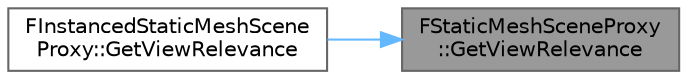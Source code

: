 digraph "FStaticMeshSceneProxy::GetViewRelevance"
{
 // INTERACTIVE_SVG=YES
 // LATEX_PDF_SIZE
  bgcolor="transparent";
  edge [fontname=Helvetica,fontsize=10,labelfontname=Helvetica,labelfontsize=10];
  node [fontname=Helvetica,fontsize=10,shape=box,height=0.2,width=0.4];
  rankdir="RL";
  Node1 [id="Node000001",label="FStaticMeshSceneProxy\l::GetViewRelevance",height=0.2,width=0.4,color="gray40", fillcolor="grey60", style="filled", fontcolor="black",tooltip="Determines the relevance of this primitive's elements to the given view."];
  Node1 -> Node2 [id="edge1_Node000001_Node000002",dir="back",color="steelblue1",style="solid",tooltip=" "];
  Node2 [id="Node000002",label="FInstancedStaticMeshScene\lProxy::GetViewRelevance",height=0.2,width=0.4,color="grey40", fillcolor="white", style="filled",URL="$d9/d40/classFInstancedStaticMeshSceneProxy.html#a1d23f2aaa1d03492d185bb21da38bc8c",tooltip="Determines the relevance of this primitive's elements to the given view."];
}
